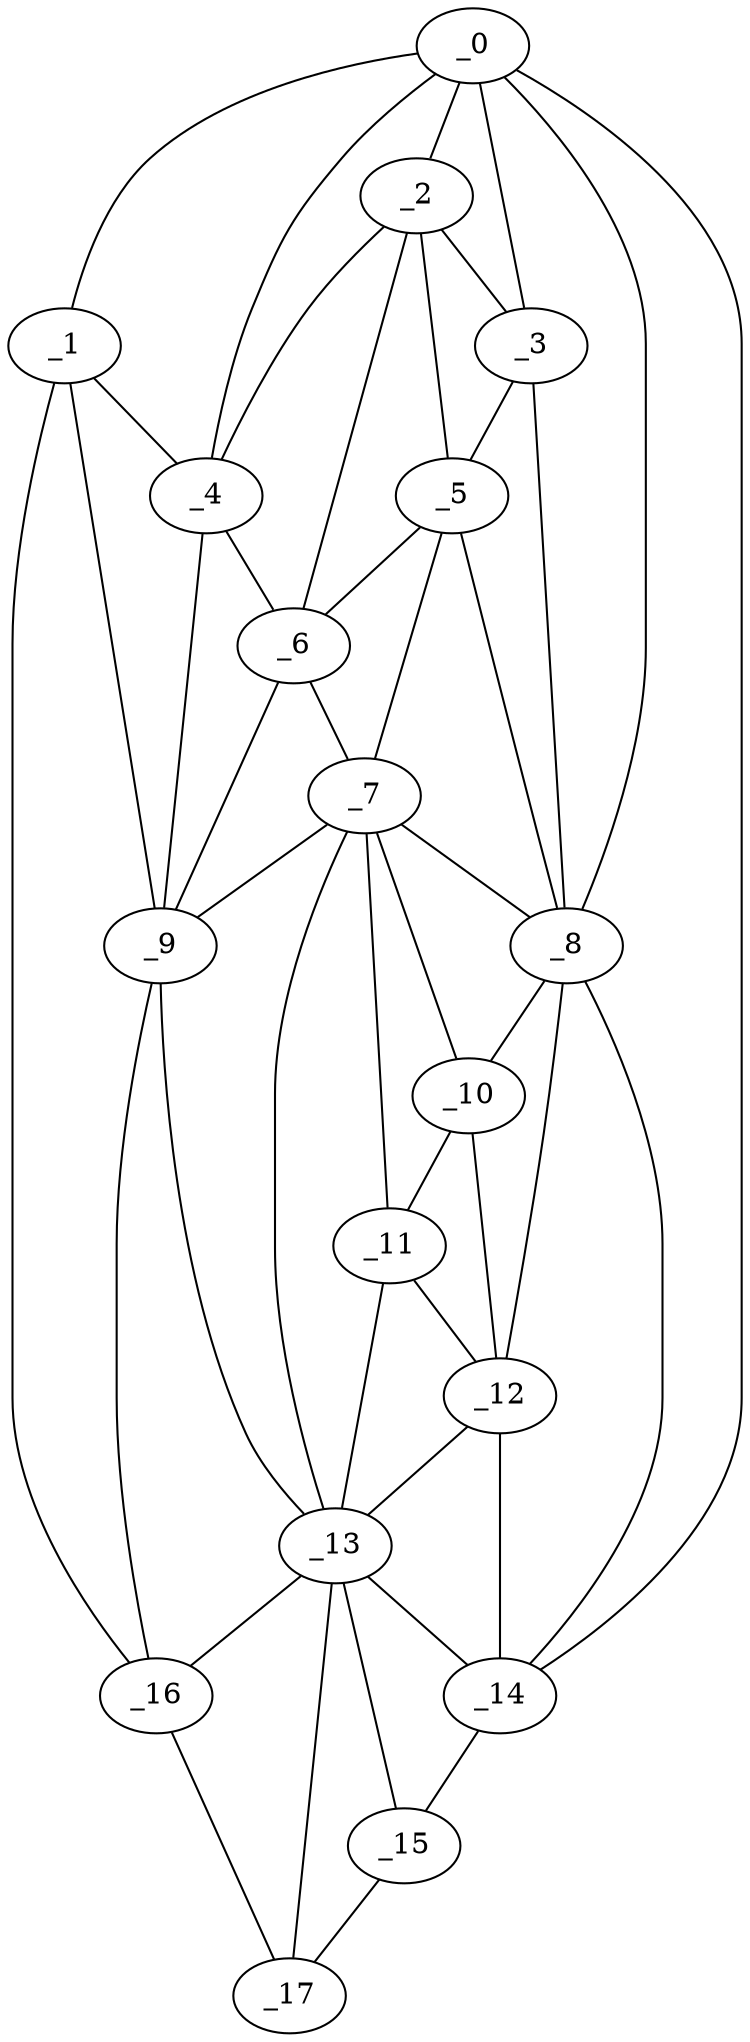graph "obj79__160.gxl" {
	_0	 [x=7,
		y=46];
	_1	 [x=22,
		y=95];
	_0 -- _1	 [valence=1];
	_2	 [x=24,
		y=50];
	_0 -- _2	 [valence=2];
	_3	 [x=25,
		y=45];
	_0 -- _3	 [valence=1];
	_4	 [x=27,
		y=64];
	_0 -- _4	 [valence=1];
	_8	 [x=51,
		y=42];
	_0 -- _8	 [valence=2];
	_14	 [x=88,
		y=37];
	_0 -- _14	 [valence=1];
	_1 -- _4	 [valence=2];
	_9	 [x=53,
		y=88];
	_1 -- _9	 [valence=2];
	_16	 [x=123,
		y=80];
	_1 -- _16	 [valence=1];
	_2 -- _3	 [valence=2];
	_2 -- _4	 [valence=1];
	_5	 [x=39,
		y=44];
	_2 -- _5	 [valence=2];
	_6	 [x=43,
		y=63];
	_2 -- _6	 [valence=2];
	_3 -- _5	 [valence=1];
	_3 -- _8	 [valence=2];
	_4 -- _6	 [valence=1];
	_4 -- _9	 [valence=2];
	_5 -- _6	 [valence=1];
	_7	 [x=50,
		y=62];
	_5 -- _7	 [valence=2];
	_5 -- _8	 [valence=1];
	_6 -- _7	 [valence=1];
	_6 -- _9	 [valence=2];
	_7 -- _8	 [valence=2];
	_7 -- _9	 [valence=2];
	_10	 [x=68,
		y=41];
	_7 -- _10	 [valence=2];
	_11	 [x=72,
		y=41];
	_7 -- _11	 [valence=2];
	_13	 [x=87,
		y=42];
	_7 -- _13	 [valence=2];
	_8 -- _10	 [valence=2];
	_12	 [x=84,
		y=38];
	_8 -- _12	 [valence=2];
	_8 -- _14	 [valence=2];
	_9 -- _13	 [valence=2];
	_9 -- _16	 [valence=2];
	_10 -- _11	 [valence=2];
	_10 -- _12	 [valence=2];
	_11 -- _12	 [valence=2];
	_11 -- _13	 [valence=2];
	_12 -- _13	 [valence=1];
	_12 -- _14	 [valence=2];
	_13 -- _14	 [valence=2];
	_15	 [x=100,
		y=36];
	_13 -- _15	 [valence=2];
	_13 -- _16	 [valence=1];
	_17	 [x=125,
		y=48];
	_13 -- _17	 [valence=2];
	_14 -- _15	 [valence=1];
	_15 -- _17	 [valence=1];
	_16 -- _17	 [valence=1];
}
